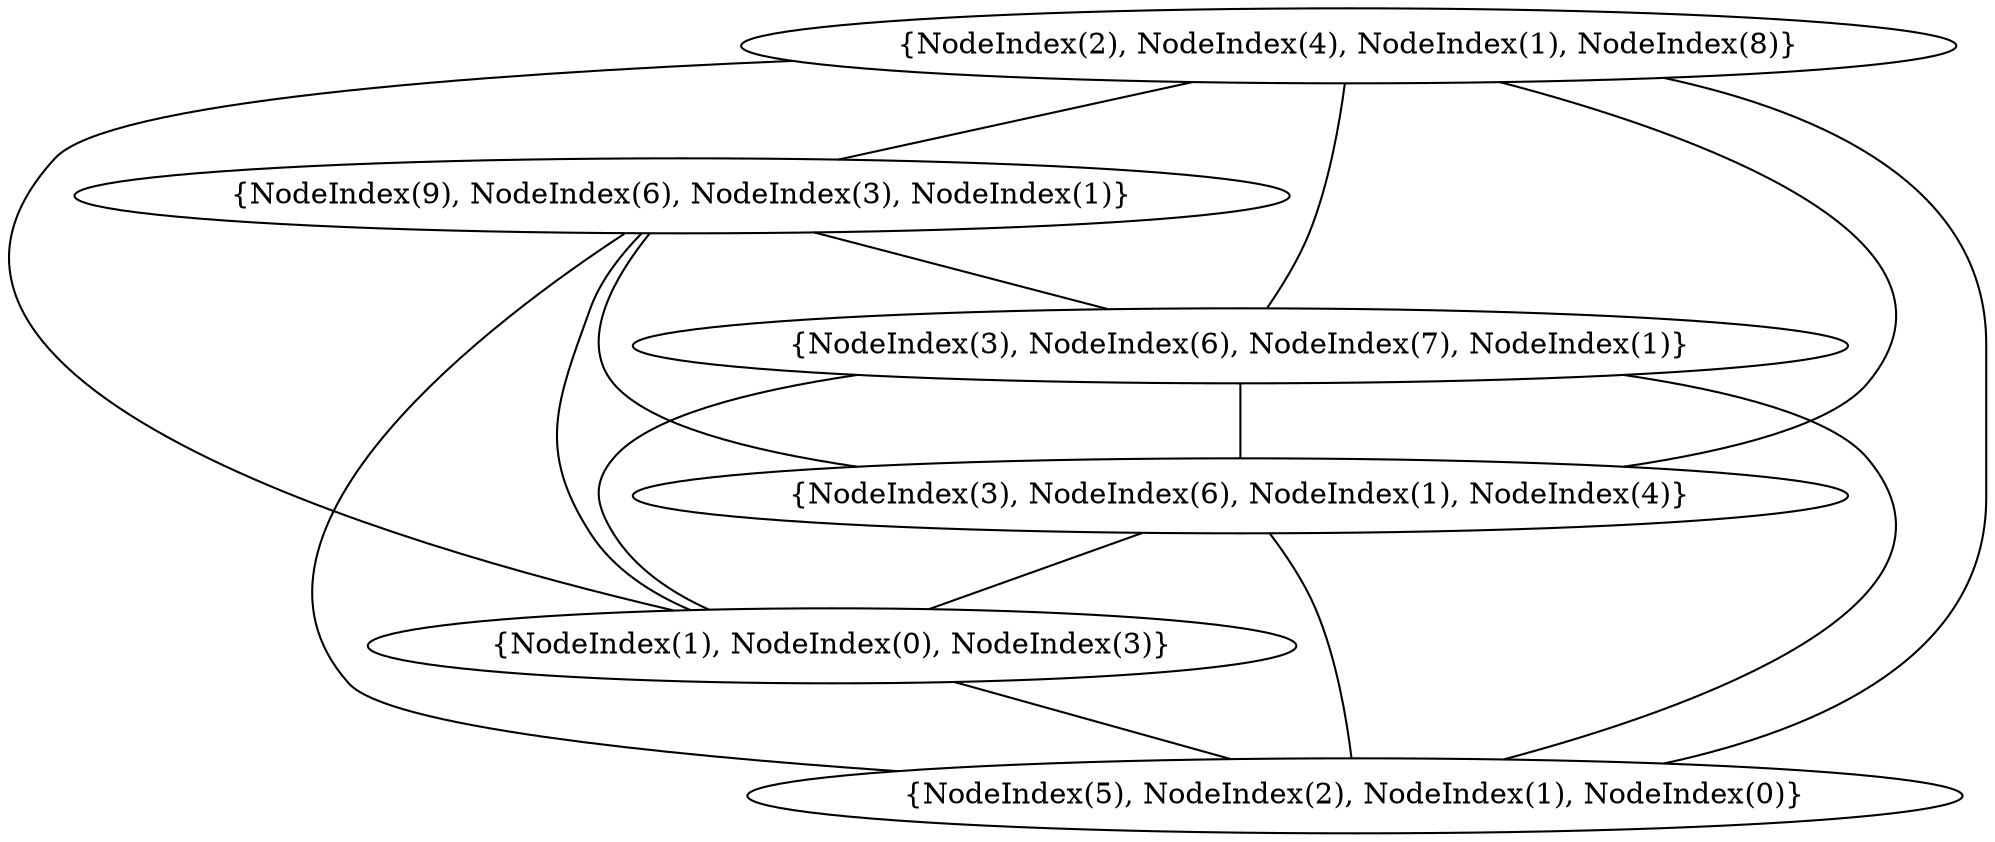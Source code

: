 graph {
    0 [ label = "{NodeIndex(5), NodeIndex(2), NodeIndex(1), NodeIndex(0)}" ]
    1 [ label = "{NodeIndex(1), NodeIndex(0), NodeIndex(3)}" ]
    2 [ label = "{NodeIndex(3), NodeIndex(6), NodeIndex(1), NodeIndex(4)}" ]
    3 [ label = "{NodeIndex(3), NodeIndex(6), NodeIndex(7), NodeIndex(1)}" ]
    4 [ label = "{NodeIndex(9), NodeIndex(6), NodeIndex(3), NodeIndex(1)}" ]
    5 [ label = "{NodeIndex(2), NodeIndex(4), NodeIndex(1), NodeIndex(8)}" ]
    1 -- 0 [ ]
    2 -- 0 [ ]
    2 -- 1 [ ]
    3 -- 0 [ ]
    3 -- 1 [ ]
    3 -- 2 [ ]
    4 -- 0 [ ]
    4 -- 1 [ ]
    4 -- 2 [ ]
    4 -- 3 [ ]
    5 -- 0 [ ]
    5 -- 1 [ ]
    5 -- 2 [ ]
    5 -- 3 [ ]
    5 -- 4 [ ]
}
